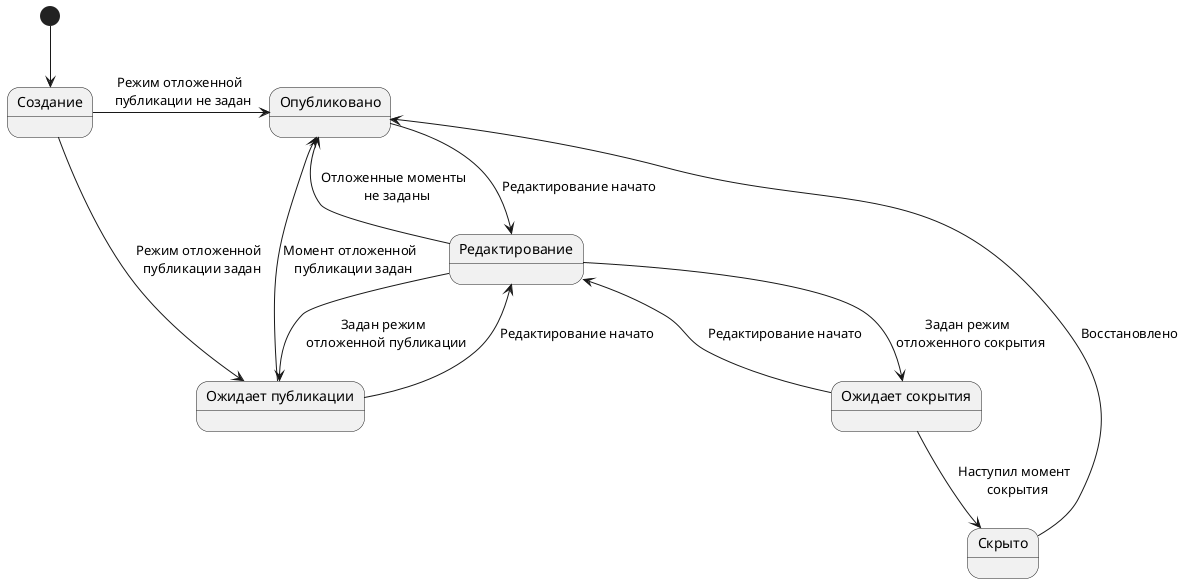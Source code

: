 ﻿@startuml
'https://plantuml.com/state-diagram

'scale 350 width
'skinparam linetype ortho

state creation as "Создание"
state publicationPending as "Ожидает публикации"
state published as "Опубликовано"

state editing as "Редактирование"

state hidingPending as "Ожидает сокрытия"
state hidden as "Скрыто"

[*] --> creation

creation -> published : Режим отложенной \n публикации не задан

creation --> publicationPending : Режим отложенной \n публикации задан
publicationPending --> published : Момент отложенной \n публикации задан

published --> editing : Редактирование начато
publicationPending --> editing : Редактирование начато
hidingPending --> editing : Редактирование начато
editing --> published : Отложенные моменты \n не заданы
editing --> hidingPending : Задан режим \n отложенного сокрытия
editing --> publicationPending : Задан режим \n отложенной публикации

hidingPending --> hidden : Наступил момент \n сокрытия

hidden --> published : Восстановлено

@enduml